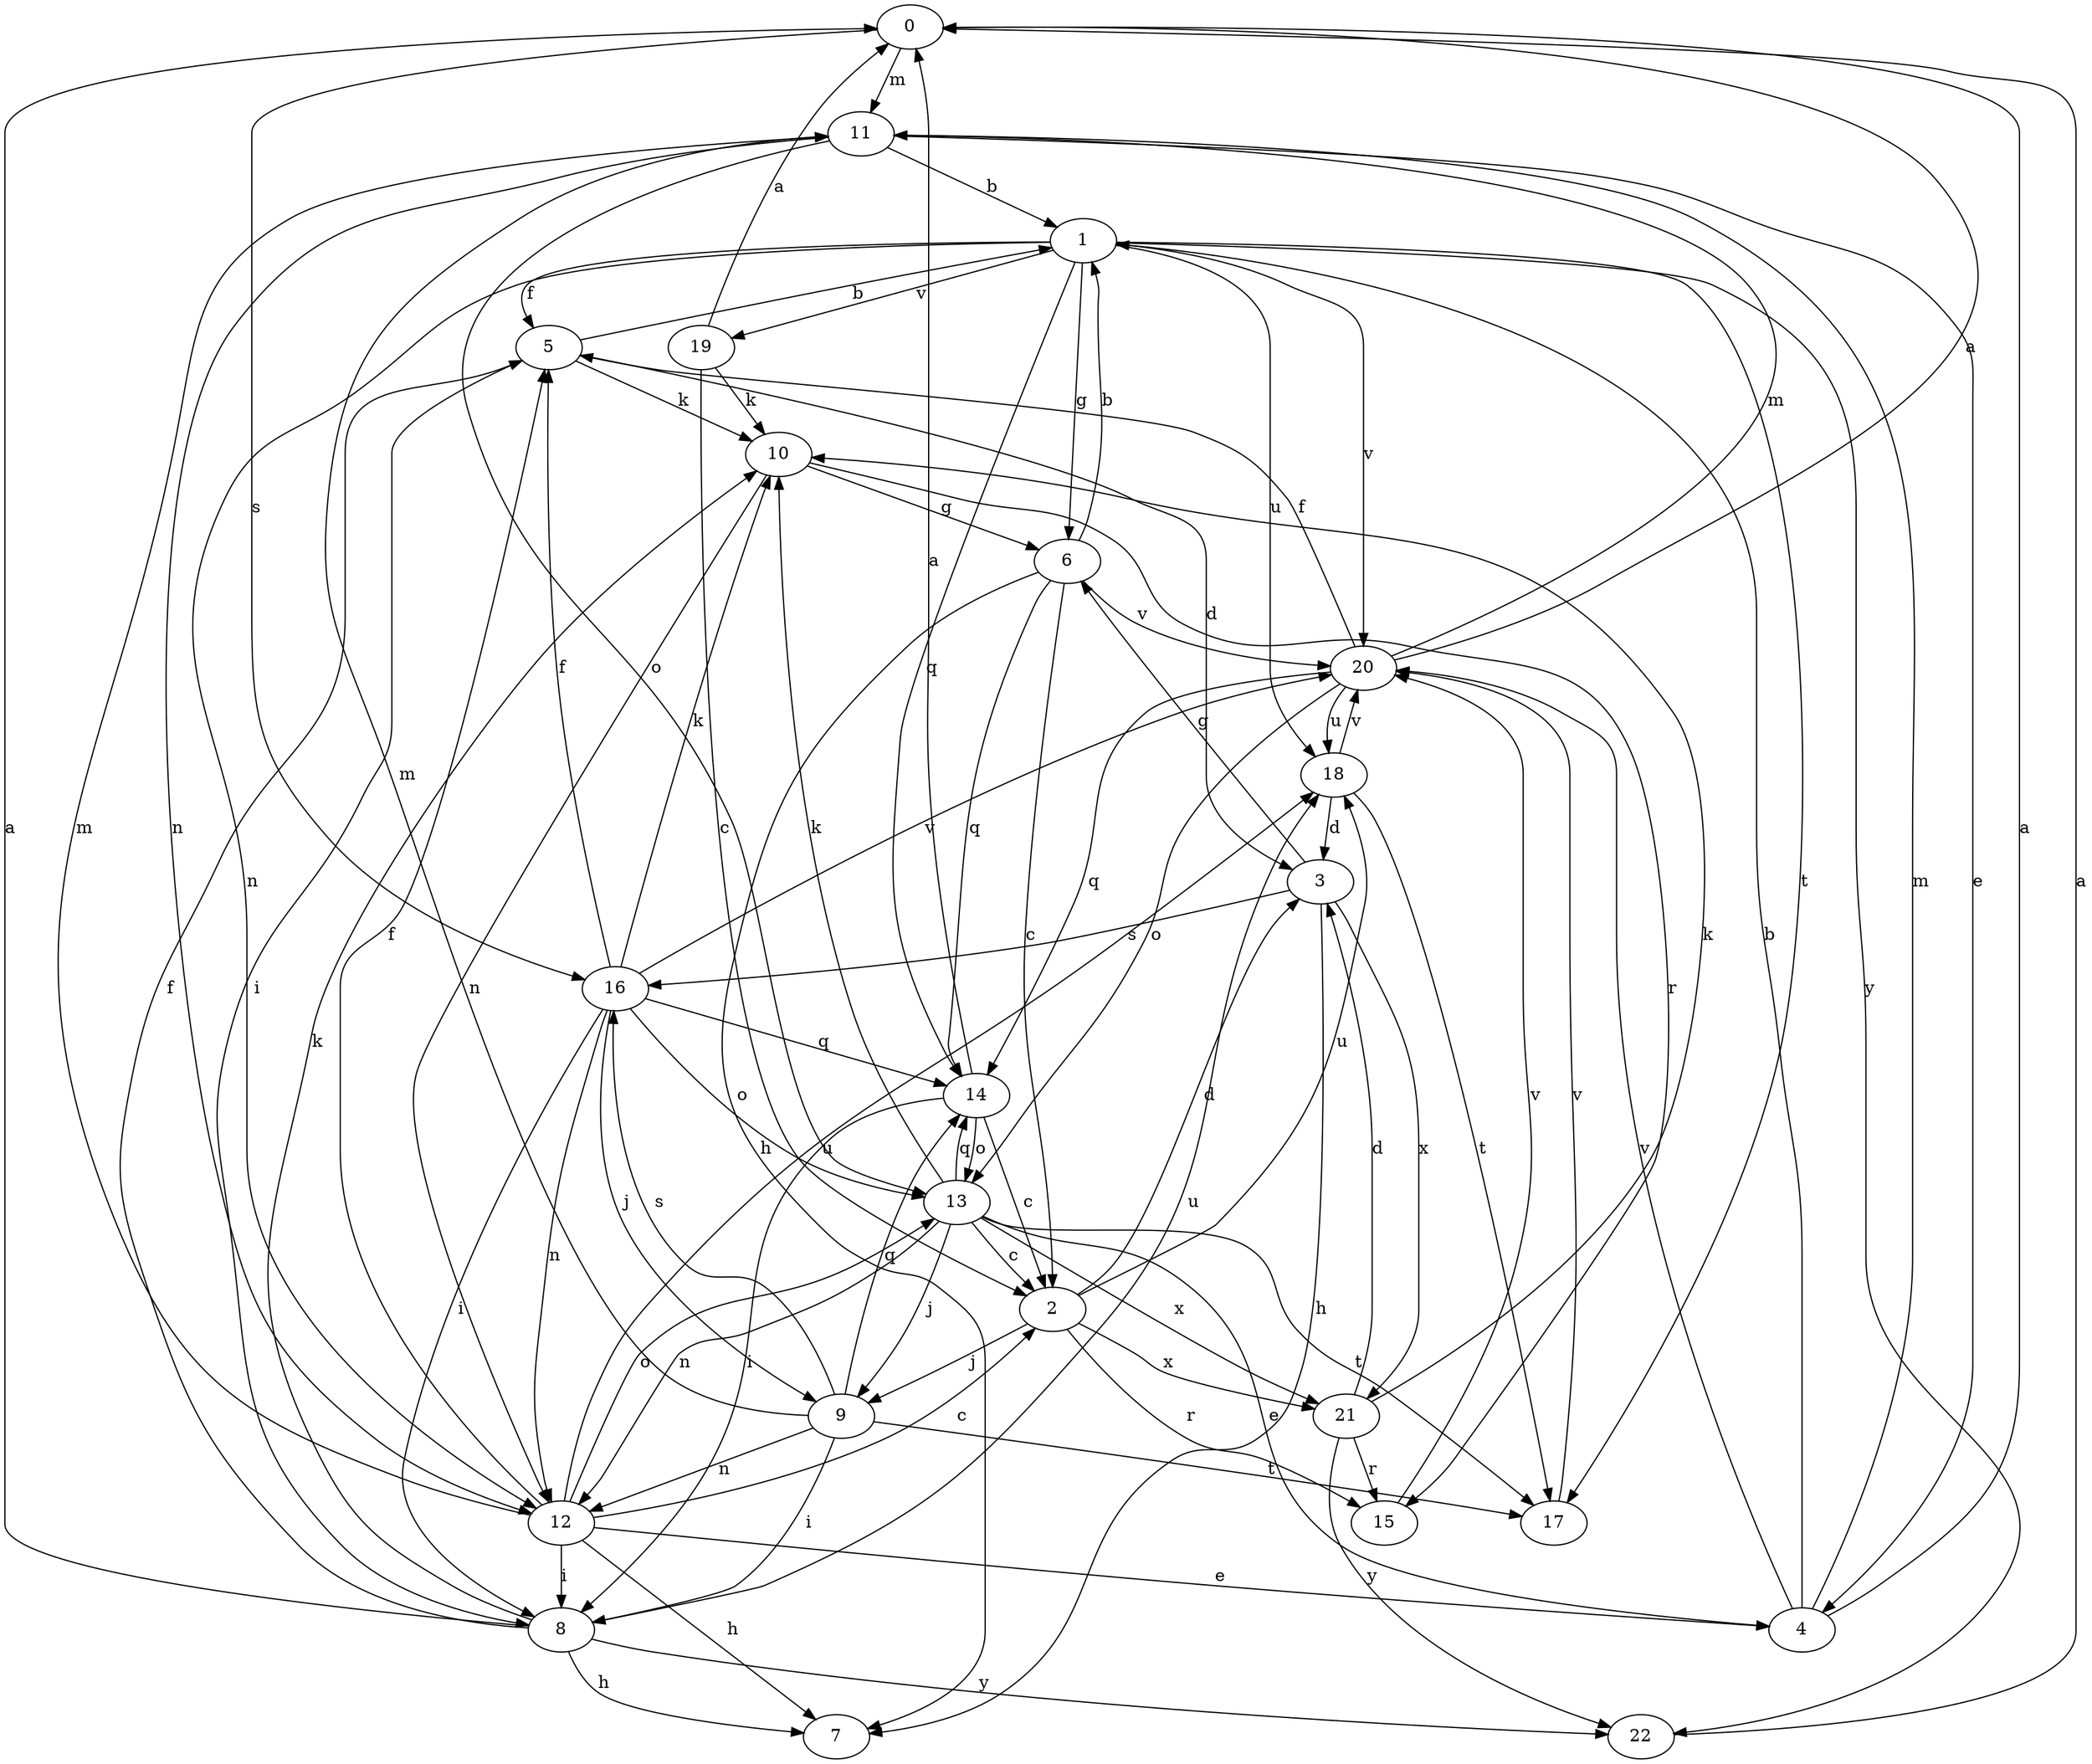 strict digraph  {
0;
1;
2;
3;
4;
5;
6;
7;
8;
9;
10;
11;
12;
13;
14;
15;
16;
17;
18;
19;
20;
21;
22;
0 -> 11  [label=m];
0 -> 16  [label=s];
1 -> 5  [label=f];
1 -> 6  [label=g];
1 -> 12  [label=n];
1 -> 14  [label=q];
1 -> 17  [label=t];
1 -> 18  [label=u];
1 -> 19  [label=v];
1 -> 20  [label=v];
1 -> 22  [label=y];
2 -> 3  [label=d];
2 -> 9  [label=j];
2 -> 15  [label=r];
2 -> 18  [label=u];
2 -> 21  [label=x];
3 -> 6  [label=g];
3 -> 7  [label=h];
3 -> 16  [label=s];
3 -> 21  [label=x];
4 -> 0  [label=a];
4 -> 1  [label=b];
4 -> 11  [label=m];
4 -> 20  [label=v];
5 -> 1  [label=b];
5 -> 3  [label=d];
5 -> 8  [label=i];
5 -> 10  [label=k];
6 -> 1  [label=b];
6 -> 2  [label=c];
6 -> 7  [label=h];
6 -> 14  [label=q];
6 -> 20  [label=v];
8 -> 0  [label=a];
8 -> 5  [label=f];
8 -> 7  [label=h];
8 -> 10  [label=k];
8 -> 18  [label=u];
8 -> 22  [label=y];
9 -> 8  [label=i];
9 -> 11  [label=m];
9 -> 12  [label=n];
9 -> 14  [label=q];
9 -> 16  [label=s];
9 -> 17  [label=t];
10 -> 6  [label=g];
10 -> 12  [label=n];
10 -> 15  [label=r];
11 -> 1  [label=b];
11 -> 4  [label=e];
11 -> 12  [label=n];
11 -> 13  [label=o];
12 -> 2  [label=c];
12 -> 4  [label=e];
12 -> 5  [label=f];
12 -> 7  [label=h];
12 -> 8  [label=i];
12 -> 11  [label=m];
12 -> 13  [label=o];
12 -> 18  [label=u];
13 -> 2  [label=c];
13 -> 4  [label=e];
13 -> 9  [label=j];
13 -> 10  [label=k];
13 -> 12  [label=n];
13 -> 14  [label=q];
13 -> 17  [label=t];
13 -> 21  [label=x];
14 -> 0  [label=a];
14 -> 2  [label=c];
14 -> 8  [label=i];
14 -> 13  [label=o];
15 -> 20  [label=v];
16 -> 5  [label=f];
16 -> 8  [label=i];
16 -> 9  [label=j];
16 -> 10  [label=k];
16 -> 12  [label=n];
16 -> 13  [label=o];
16 -> 14  [label=q];
16 -> 20  [label=v];
17 -> 20  [label=v];
18 -> 3  [label=d];
18 -> 17  [label=t];
18 -> 20  [label=v];
19 -> 0  [label=a];
19 -> 2  [label=c];
19 -> 10  [label=k];
20 -> 0  [label=a];
20 -> 5  [label=f];
20 -> 11  [label=m];
20 -> 13  [label=o];
20 -> 14  [label=q];
20 -> 18  [label=u];
21 -> 3  [label=d];
21 -> 10  [label=k];
21 -> 15  [label=r];
21 -> 22  [label=y];
22 -> 0  [label=a];
}
